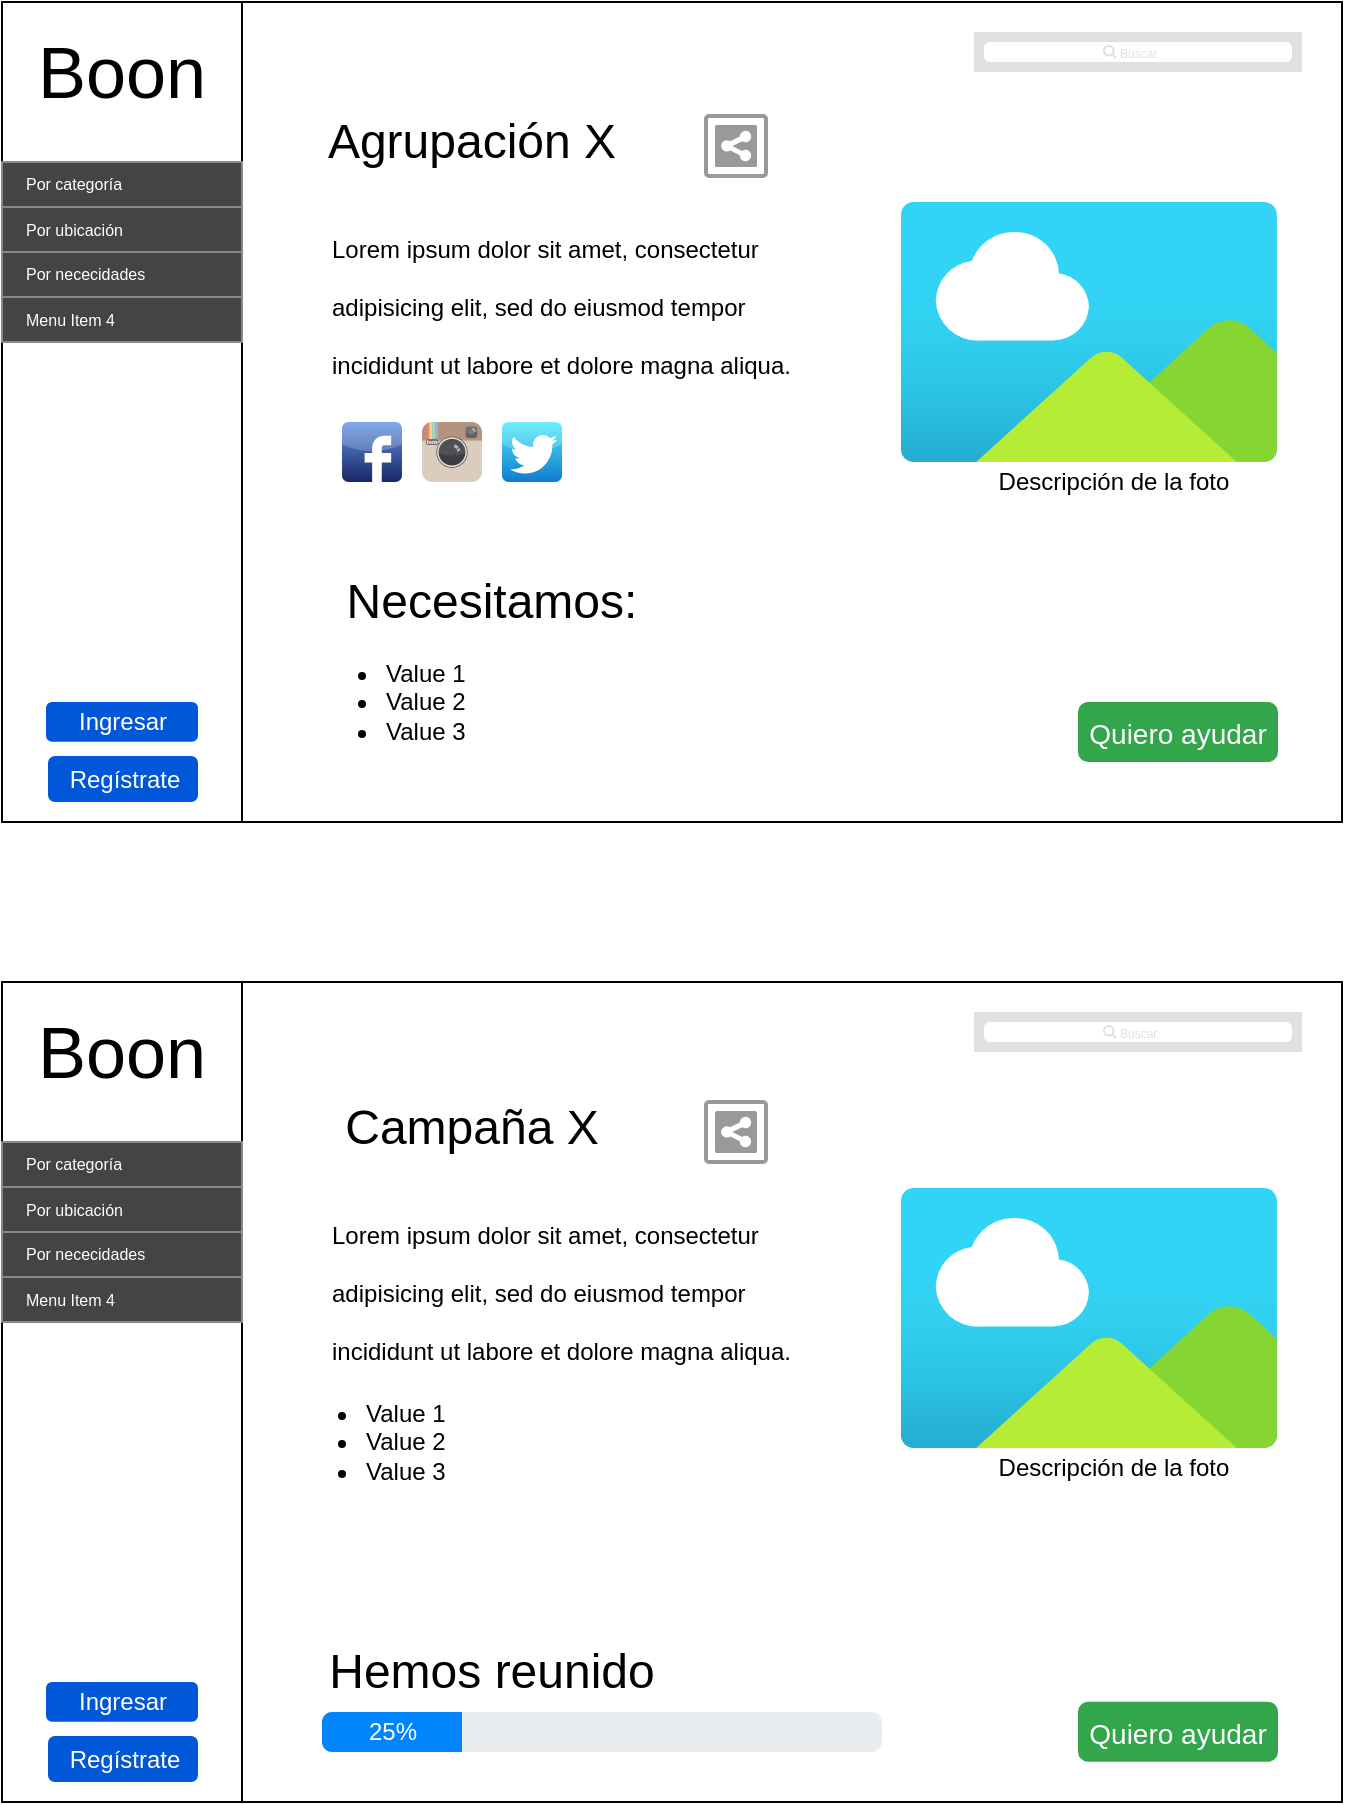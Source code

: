 <mxfile>
    <diagram id="w5-DUZbJNW_q1rlRQSwg" name="2">
        <mxGraphModel dx="1296" dy="790" grid="1" gridSize="10" guides="1" tooltips="1" connect="1" arrows="1" fold="1" page="1" pageScale="1" pageWidth="827" pageHeight="1169" math="0" shadow="0">
            <root>
                <mxCell id="kMUpX2FhetktPCQvNUx9-0"/>
                <mxCell id="kMUpX2FhetktPCQvNUx9-1" parent="kMUpX2FhetktPCQvNUx9-0"/>
                <mxCell id="JQU1K72GTcBpeBaOa4Lr-0" value="" style="rounded=0;whiteSpace=wrap;html=1;" parent="kMUpX2FhetktPCQvNUx9-1" vertex="1">
                    <mxGeometry x="90" y="50" width="670" height="410" as="geometry"/>
                </mxCell>
                <mxCell id="JQU1K72GTcBpeBaOa4Lr-1" value="" style="rounded=0;whiteSpace=wrap;html=1;" parent="kMUpX2FhetktPCQvNUx9-1" vertex="1">
                    <mxGeometry x="90" y="50" width="120" height="410" as="geometry"/>
                </mxCell>
                <mxCell id="JQU1K72GTcBpeBaOa4Lr-2" value="&lt;font style=&quot;font-size: 36px&quot;&gt;Boon&lt;/font&gt;" style="text;html=1;strokeColor=none;fillColor=none;align=center;verticalAlign=middle;whiteSpace=wrap;rounded=0;" parent="kMUpX2FhetktPCQvNUx9-1" vertex="1">
                    <mxGeometry x="95" y="60" width="110" height="50" as="geometry"/>
                </mxCell>
                <mxCell id="JQU1K72GTcBpeBaOa4Lr-3" value="" style="strokeWidth=1;html=1;shadow=0;dashed=0;shape=mxgraph.android.rrect;rSize=0;strokeColor=#888888;fillColor=#444444;" parent="kMUpX2FhetktPCQvNUx9-1" vertex="1">
                    <mxGeometry x="90" y="130" width="120" height="90" as="geometry"/>
                </mxCell>
                <mxCell id="JQU1K72GTcBpeBaOa4Lr-4" value="Por categoría" style="strokeColor=inherit;fillColor=inherit;gradientColor=inherit;strokeWidth=1;html=1;shadow=0;dashed=0;shape=mxgraph.android.rrect;rSize=0;align=left;spacingLeft=10;fontSize=8;fontColor=#ffffff;" parent="JQU1K72GTcBpeBaOa4Lr-3" vertex="1">
                    <mxGeometry width="120" height="22.5" as="geometry"/>
                </mxCell>
                <mxCell id="JQU1K72GTcBpeBaOa4Lr-5" value="Por ubicación" style="strokeColor=inherit;fillColor=inherit;gradientColor=inherit;strokeWidth=1;html=1;shadow=0;dashed=0;shape=mxgraph.android.rrect;rSize=0;align=left;spacingLeft=10;fontSize=8;fontColor=#ffffff;" parent="JQU1K72GTcBpeBaOa4Lr-3" vertex="1">
                    <mxGeometry y="22.5" width="120" height="22.5" as="geometry"/>
                </mxCell>
                <mxCell id="JQU1K72GTcBpeBaOa4Lr-6" value="Por nececidades" style="strokeColor=inherit;fillColor=inherit;gradientColor=inherit;strokeWidth=1;html=1;shadow=0;dashed=0;shape=mxgraph.android.rrect;rSize=0;align=left;spacingLeft=10;fontSize=8;fontColor=#ffffff;" parent="JQU1K72GTcBpeBaOa4Lr-3" vertex="1">
                    <mxGeometry y="45" width="120" height="22.5" as="geometry"/>
                </mxCell>
                <mxCell id="JQU1K72GTcBpeBaOa4Lr-7" value="Menu Item 4" style="strokeColor=inherit;fillColor=inherit;gradientColor=inherit;strokeWidth=1;html=1;shadow=0;dashed=0;shape=mxgraph.android.rrect;rSize=0;align=left;spacingLeft=10;fontSize=8;fontColor=#ffffff;" parent="JQU1K72GTcBpeBaOa4Lr-3" vertex="1">
                    <mxGeometry y="67.5" width="120" height="22.5" as="geometry"/>
                </mxCell>
                <mxCell id="JQU1K72GTcBpeBaOa4Lr-8" value="" style="shape=rect;fillColor=#e0e0e0;strokeColor=none;" parent="kMUpX2FhetktPCQvNUx9-1" vertex="1">
                    <mxGeometry x="576" y="65" width="164" height="20" as="geometry"/>
                </mxCell>
                <mxCell id="JQU1K72GTcBpeBaOa4Lr-9" value="" style="html=1;strokeWidth=1;shadow=0;dashed=0;shape=mxgraph.ios7ui.marginRect;rx=3;ry=3;rectMargin=5;strokeColor=none;" parent="JQU1K72GTcBpeBaOa4Lr-8" vertex="1">
                    <mxGeometry width="164" height="20" as="geometry"/>
                </mxCell>
                <mxCell id="JQU1K72GTcBpeBaOa4Lr-10" value="Buscar" style="shape=mxgraph.ios7.icons.looking_glass;strokeColor=#e0e0e0;fillColor=none;fontColor=#e0e0e0;labelPosition=right;verticalLabelPosition=middle;align=left;verticalAlign=middle;fontSize=6;fontStyle=0;spacingTop=2;" parent="JQU1K72GTcBpeBaOa4Lr-8" vertex="1">
                    <mxGeometry x="0.5" y="0.5" width="6" height="6" relative="1" as="geometry">
                        <mxPoint x="-17" y="-3" as="offset"/>
                    </mxGeometry>
                </mxCell>
                <mxCell id="JQU1K72GTcBpeBaOa4Lr-11" value="&lt;font style=&quot;font-size: 24px&quot;&gt;Agrupación X&lt;/font&gt;" style="text;html=1;strokeColor=none;fillColor=none;align=center;verticalAlign=middle;whiteSpace=wrap;rounded=0;" parent="kMUpX2FhetktPCQvNUx9-1" vertex="1">
                    <mxGeometry x="230" y="110" width="190" height="20" as="geometry"/>
                </mxCell>
                <mxCell id="JQU1K72GTcBpeBaOa4Lr-28" value="" style="rounded=0;whiteSpace=wrap;html=1;" parent="kMUpX2FhetktPCQvNUx9-1" vertex="1">
                    <mxGeometry x="90" y="540" width="670" height="410" as="geometry"/>
                </mxCell>
                <mxCell id="JQU1K72GTcBpeBaOa4Lr-29" value="" style="rounded=0;whiteSpace=wrap;html=1;" parent="kMUpX2FhetktPCQvNUx9-1" vertex="1">
                    <mxGeometry x="90" y="540" width="120" height="410" as="geometry"/>
                </mxCell>
                <mxCell id="JQU1K72GTcBpeBaOa4Lr-30" value="&lt;font style=&quot;font-size: 36px&quot;&gt;Boon&lt;/font&gt;" style="text;html=1;strokeColor=none;fillColor=none;align=center;verticalAlign=middle;whiteSpace=wrap;rounded=0;" parent="kMUpX2FhetktPCQvNUx9-1" vertex="1">
                    <mxGeometry x="95" y="550" width="110" height="50" as="geometry"/>
                </mxCell>
                <mxCell id="JQU1K72GTcBpeBaOa4Lr-31" value="" style="strokeWidth=1;html=1;shadow=0;dashed=0;shape=mxgraph.android.rrect;rSize=0;strokeColor=#888888;fillColor=#444444;" parent="kMUpX2FhetktPCQvNUx9-1" vertex="1">
                    <mxGeometry x="90" y="620" width="120" height="90" as="geometry"/>
                </mxCell>
                <mxCell id="JQU1K72GTcBpeBaOa4Lr-32" value="Por categoría" style="strokeColor=inherit;fillColor=inherit;gradientColor=inherit;strokeWidth=1;html=1;shadow=0;dashed=0;shape=mxgraph.android.rrect;rSize=0;align=left;spacingLeft=10;fontSize=8;fontColor=#ffffff;" parent="JQU1K72GTcBpeBaOa4Lr-31" vertex="1">
                    <mxGeometry width="120" height="22.5" as="geometry"/>
                </mxCell>
                <mxCell id="JQU1K72GTcBpeBaOa4Lr-33" value="Por ubicación" style="strokeColor=inherit;fillColor=inherit;gradientColor=inherit;strokeWidth=1;html=1;shadow=0;dashed=0;shape=mxgraph.android.rrect;rSize=0;align=left;spacingLeft=10;fontSize=8;fontColor=#ffffff;" parent="JQU1K72GTcBpeBaOa4Lr-31" vertex="1">
                    <mxGeometry y="22.5" width="120" height="22.5" as="geometry"/>
                </mxCell>
                <mxCell id="JQU1K72GTcBpeBaOa4Lr-34" value="Por nececidades" style="strokeColor=inherit;fillColor=inherit;gradientColor=inherit;strokeWidth=1;html=1;shadow=0;dashed=0;shape=mxgraph.android.rrect;rSize=0;align=left;spacingLeft=10;fontSize=8;fontColor=#ffffff;" parent="JQU1K72GTcBpeBaOa4Lr-31" vertex="1">
                    <mxGeometry y="45" width="120" height="22.5" as="geometry"/>
                </mxCell>
                <mxCell id="JQU1K72GTcBpeBaOa4Lr-35" value="Menu Item 4" style="strokeColor=inherit;fillColor=inherit;gradientColor=inherit;strokeWidth=1;html=1;shadow=0;dashed=0;shape=mxgraph.android.rrect;rSize=0;align=left;spacingLeft=10;fontSize=8;fontColor=#ffffff;" parent="JQU1K72GTcBpeBaOa4Lr-31" vertex="1">
                    <mxGeometry y="67.5" width="120" height="22.5" as="geometry"/>
                </mxCell>
                <mxCell id="JQU1K72GTcBpeBaOa4Lr-36" value="" style="shape=rect;fillColor=#e0e0e0;strokeColor=none;" parent="kMUpX2FhetktPCQvNUx9-1" vertex="1">
                    <mxGeometry x="576" y="555" width="164" height="20" as="geometry"/>
                </mxCell>
                <mxCell id="JQU1K72GTcBpeBaOa4Lr-37" value="" style="html=1;strokeWidth=1;shadow=0;dashed=0;shape=mxgraph.ios7ui.marginRect;rx=3;ry=3;rectMargin=5;strokeColor=none;" parent="JQU1K72GTcBpeBaOa4Lr-36" vertex="1">
                    <mxGeometry width="164" height="20" as="geometry"/>
                </mxCell>
                <mxCell id="JQU1K72GTcBpeBaOa4Lr-38" value="Buscar" style="shape=mxgraph.ios7.icons.looking_glass;strokeColor=#e0e0e0;fillColor=none;fontColor=#e0e0e0;labelPosition=right;verticalLabelPosition=middle;align=left;verticalAlign=middle;fontSize=6;fontStyle=0;spacingTop=2;" parent="JQU1K72GTcBpeBaOa4Lr-36" vertex="1">
                    <mxGeometry x="0.5" y="0.5" width="6" height="6" relative="1" as="geometry">
                        <mxPoint x="-17" y="-3" as="offset"/>
                    </mxGeometry>
                </mxCell>
                <mxCell id="JQU1K72GTcBpeBaOa4Lr-56" value="" style="aspect=fixed;html=1;points=[];align=center;image;fontSize=12;image=img/lib/azure2/general/Image.svg;" parent="kMUpX2FhetktPCQvNUx9-1" vertex="1">
                    <mxGeometry x="538.91" y="150" width="189.09" height="130" as="geometry"/>
                </mxCell>
                <mxCell id="JQU1K72GTcBpeBaOa4Lr-57" value="&lt;h1&gt;&lt;span style=&quot;font-size: 12px ; font-weight: normal&quot;&gt;Lorem ipsum dolor sit amet, consectetur adipisicing elit, sed do eiusmod tempor incididunt ut labore et dolore magna aliqua.&lt;/span&gt;&lt;br&gt;&lt;/h1&gt;" style="text;html=1;strokeColor=none;fillColor=none;spacing=5;spacingTop=-20;whiteSpace=wrap;overflow=hidden;rounded=0;" parent="kMUpX2FhetktPCQvNUx9-1" vertex="1">
                    <mxGeometry x="250" y="150" width="250" height="100" as="geometry"/>
                </mxCell>
                <mxCell id="JQU1K72GTcBpeBaOa4Lr-58" value="&lt;span style=&quot;font-size: 24px&quot;&gt;Necesitamos:&lt;/span&gt;" style="text;html=1;strokeColor=none;fillColor=none;align=center;verticalAlign=middle;whiteSpace=wrap;rounded=0;" parent="kMUpX2FhetktPCQvNUx9-1" vertex="1">
                    <mxGeometry x="240" y="340" width="190" height="20" as="geometry"/>
                </mxCell>
                <mxCell id="JQU1K72GTcBpeBaOa4Lr-59" value="&lt;ul&gt;&lt;li&gt;Value 1&lt;/li&gt;&lt;li&gt;Value 2&lt;/li&gt;&lt;li&gt;Value 3&lt;/li&gt;&lt;/ul&gt;" style="text;strokeColor=none;fillColor=none;html=1;whiteSpace=wrap;verticalAlign=middle;overflow=hidden;" parent="kMUpX2FhetktPCQvNUx9-1" vertex="1">
                    <mxGeometry x="240" y="360" width="100" height="80" as="geometry"/>
                </mxCell>
                <mxCell id="JQU1K72GTcBpeBaOa4Lr-61" value="" style="dashed=0;outlineConnect=0;html=1;align=center;labelPosition=center;verticalLabelPosition=bottom;verticalAlign=top;shape=mxgraph.weblogos.instagram;fillColor=#6FC0E4;gradientColor=#1E305B" parent="kMUpX2FhetktPCQvNUx9-1" vertex="1">
                    <mxGeometry x="300" y="260" width="30" height="30" as="geometry"/>
                </mxCell>
                <mxCell id="JQU1K72GTcBpeBaOa4Lr-62" value="" style="dashed=0;outlineConnect=0;html=1;align=center;labelPosition=center;verticalLabelPosition=bottom;verticalAlign=top;shape=mxgraph.webicons.facebook;fillColor=#6294E4;gradientColor=#1A2665" parent="kMUpX2FhetktPCQvNUx9-1" vertex="1">
                    <mxGeometry x="260" y="260" width="30" height="30" as="geometry"/>
                </mxCell>
                <mxCell id="JQU1K72GTcBpeBaOa4Lr-63" value="" style="dashed=0;outlineConnect=0;html=1;align=center;labelPosition=center;verticalLabelPosition=bottom;verticalAlign=top;shape=mxgraph.webicons.twitter;fillColor=#49EAF7;gradientColor=#137BD0" parent="kMUpX2FhetktPCQvNUx9-1" vertex="1">
                    <mxGeometry x="340" y="260" width="30" height="30" as="geometry"/>
                </mxCell>
                <mxCell id="JQU1K72GTcBpeBaOa4Lr-64" value="&lt;font style=&quot;font-size: 14px&quot;&gt;Quiero ayudar&lt;/font&gt;" style="html=1;shadow=0;dashed=0;shape=mxgraph.bootstrap.rrect;rSize=5;strokeColor=none;strokeWidth=1;fillColor=#33A64C;fontColor=#FFFFFF;whiteSpace=wrap;align=center;verticalAlign=middle;spacingLeft=0;fontStyle=0;fontSize=16;spacing=5;" parent="kMUpX2FhetktPCQvNUx9-1" vertex="1">
                    <mxGeometry x="628" y="400" width="100" height="30" as="geometry"/>
                </mxCell>
                <mxCell id="JQU1K72GTcBpeBaOa4Lr-65" value="" style="strokeColor=#999999;verticalLabelPosition=bottom;shadow=0;dashed=0;verticalAlign=top;strokeWidth=2;html=1;shape=mxgraph.mockup.misc.shareIcon;" parent="kMUpX2FhetktPCQvNUx9-1" vertex="1">
                    <mxGeometry x="442" y="107" width="30" height="30" as="geometry"/>
                </mxCell>
                <mxCell id="JQU1K72GTcBpeBaOa4Lr-66" value="Descripción de la foto" style="text;html=1;strokeColor=none;fillColor=none;align=center;verticalAlign=middle;whiteSpace=wrap;rounded=0;" parent="kMUpX2FhetktPCQvNUx9-1" vertex="1">
                    <mxGeometry x="576" y="280" width="140" height="20" as="geometry"/>
                </mxCell>
                <mxCell id="tAts3G7WPIIQPfRUPY7Q-0" value="Ingresar" style="rounded=1;fillColor=#0057D8;align=center;strokeColor=none;html=1;fontColor=#ffffff;fontSize=12" parent="kMUpX2FhetktPCQvNUx9-1" vertex="1">
                    <mxGeometry x="112" y="400" width="76" height="19.9" as="geometry"/>
                </mxCell>
                <mxCell id="tAts3G7WPIIQPfRUPY7Q-1" value="Regístrate" style="rounded=1;fillColor=#0057D8;align=center;strokeColor=none;html=1;fontColor=#ffffff;fontSize=12" parent="kMUpX2FhetktPCQvNUx9-1" vertex="1">
                    <mxGeometry x="113" y="427" width="75" height="23" as="geometry"/>
                </mxCell>
                <mxCell id="tAts3G7WPIIQPfRUPY7Q-2" value="Ingresar" style="rounded=1;fillColor=#0057D8;align=center;strokeColor=none;html=1;fontColor=#ffffff;fontSize=12" parent="kMUpX2FhetktPCQvNUx9-1" vertex="1">
                    <mxGeometry x="112" y="890" width="76" height="19.9" as="geometry"/>
                </mxCell>
                <mxCell id="tAts3G7WPIIQPfRUPY7Q-3" value="Regístrate" style="rounded=1;fillColor=#0057D8;align=center;strokeColor=none;html=1;fontColor=#ffffff;fontSize=12" parent="kMUpX2FhetktPCQvNUx9-1" vertex="1">
                    <mxGeometry x="113" y="917" width="75" height="23" as="geometry"/>
                </mxCell>
                <mxCell id="4F3A5g168fWdUhs8VLQc-0" value="&lt;font style=&quot;font-size: 24px&quot;&gt;Campaña X&lt;/font&gt;" style="text;html=1;strokeColor=none;fillColor=none;align=center;verticalAlign=middle;whiteSpace=wrap;rounded=0;" parent="kMUpX2FhetktPCQvNUx9-1" vertex="1">
                    <mxGeometry x="230" y="603" width="190" height="20" as="geometry"/>
                </mxCell>
                <mxCell id="4F3A5g168fWdUhs8VLQc-1" value="" style="aspect=fixed;html=1;points=[];align=center;image;fontSize=12;image=img/lib/azure2/general/Image.svg;" parent="kMUpX2FhetktPCQvNUx9-1" vertex="1">
                    <mxGeometry x="538.91" y="643" width="189.09" height="130" as="geometry"/>
                </mxCell>
                <mxCell id="4F3A5g168fWdUhs8VLQc-2" value="&lt;h1&gt;&lt;span style=&quot;font-size: 12px ; font-weight: normal&quot;&gt;Lorem ipsum dolor sit amet, consectetur adipisicing elit, sed do eiusmod tempor incididunt ut labore et dolore magna aliqua.&lt;/span&gt;&lt;br&gt;&lt;/h1&gt;" style="text;html=1;strokeColor=none;fillColor=none;spacing=5;spacingTop=-20;whiteSpace=wrap;overflow=hidden;rounded=0;" parent="kMUpX2FhetktPCQvNUx9-1" vertex="1">
                    <mxGeometry x="250" y="643" width="250" height="100" as="geometry"/>
                </mxCell>
                <mxCell id="4F3A5g168fWdUhs8VLQc-3" value="" style="strokeColor=#999999;verticalLabelPosition=bottom;shadow=0;dashed=0;verticalAlign=top;strokeWidth=2;html=1;shape=mxgraph.mockup.misc.shareIcon;" parent="kMUpX2FhetktPCQvNUx9-1" vertex="1">
                    <mxGeometry x="442" y="600" width="30" height="30" as="geometry"/>
                </mxCell>
                <mxCell id="4F3A5g168fWdUhs8VLQc-4" value="Descripción de la foto" style="text;html=1;strokeColor=none;fillColor=none;align=center;verticalAlign=middle;whiteSpace=wrap;rounded=0;" parent="kMUpX2FhetktPCQvNUx9-1" vertex="1">
                    <mxGeometry x="576" y="773" width="140" height="20" as="geometry"/>
                </mxCell>
                <mxCell id="4F3A5g168fWdUhs8VLQc-5" value="" style="html=1;shadow=0;dashed=0;shape=mxgraph.bootstrap.rrect;rSize=5;fillColor=#E9ECEF;strokeColor=none;" parent="kMUpX2FhetktPCQvNUx9-1" vertex="1">
                    <mxGeometry x="250" y="904.95" width="280" height="20" as="geometry"/>
                </mxCell>
                <mxCell id="4F3A5g168fWdUhs8VLQc-6" value="25%" style="html=1;shadow=0;dashed=0;shape=mxgraph.bootstrap.leftButton;rSize=5;fillColor=#0085FC;strokeColor=none;fontColor=#ffffff;resizeHeight=1;" parent="4F3A5g168fWdUhs8VLQc-5" vertex="1">
                    <mxGeometry width="70" height="20" relative="1" as="geometry"/>
                </mxCell>
                <mxCell id="4F3A5g168fWdUhs8VLQc-7" value="&lt;font style=&quot;font-size: 14px&quot;&gt;Quiero ayudar&lt;/font&gt;" style="html=1;shadow=0;dashed=0;shape=mxgraph.bootstrap.rrect;rSize=5;strokeColor=none;strokeWidth=1;fillColor=#33A64C;fontColor=#FFFFFF;whiteSpace=wrap;align=center;verticalAlign=middle;spacingLeft=0;fontStyle=0;fontSize=16;spacing=5;" parent="kMUpX2FhetktPCQvNUx9-1" vertex="1">
                    <mxGeometry x="628" y="899.9" width="100" height="30" as="geometry"/>
                </mxCell>
                <mxCell id="4F3A5g168fWdUhs8VLQc-8" value="&lt;span style=&quot;font-size: 24px&quot;&gt;Hemos reunido&lt;/span&gt;" style="text;html=1;strokeColor=none;fillColor=none;align=center;verticalAlign=middle;whiteSpace=wrap;rounded=0;" parent="kMUpX2FhetktPCQvNUx9-1" vertex="1">
                    <mxGeometry x="240" y="874.95" width="190" height="20" as="geometry"/>
                </mxCell>
                <mxCell id="4F3A5g168fWdUhs8VLQc-9" value="&lt;ul&gt;&lt;li&gt;Value 1&lt;/li&gt;&lt;li&gt;Value 2&lt;/li&gt;&lt;li&gt;Value 3&lt;/li&gt;&lt;/ul&gt;" style="text;strokeColor=none;fillColor=none;html=1;whiteSpace=wrap;verticalAlign=middle;overflow=hidden;" parent="kMUpX2FhetktPCQvNUx9-1" vertex="1">
                    <mxGeometry x="230" y="730" width="100" height="80" as="geometry"/>
                </mxCell>
            </root>
        </mxGraphModel>
    </diagram>
</mxfile>